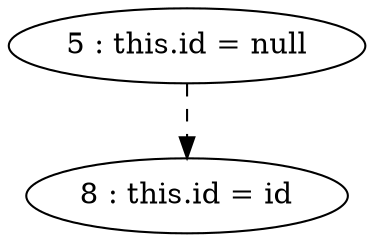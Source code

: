 digraph G {
"5 : this.id = null"
"5 : this.id = null" -> "8 : this.id = id" [style=dashed]
"8 : this.id = id"
}